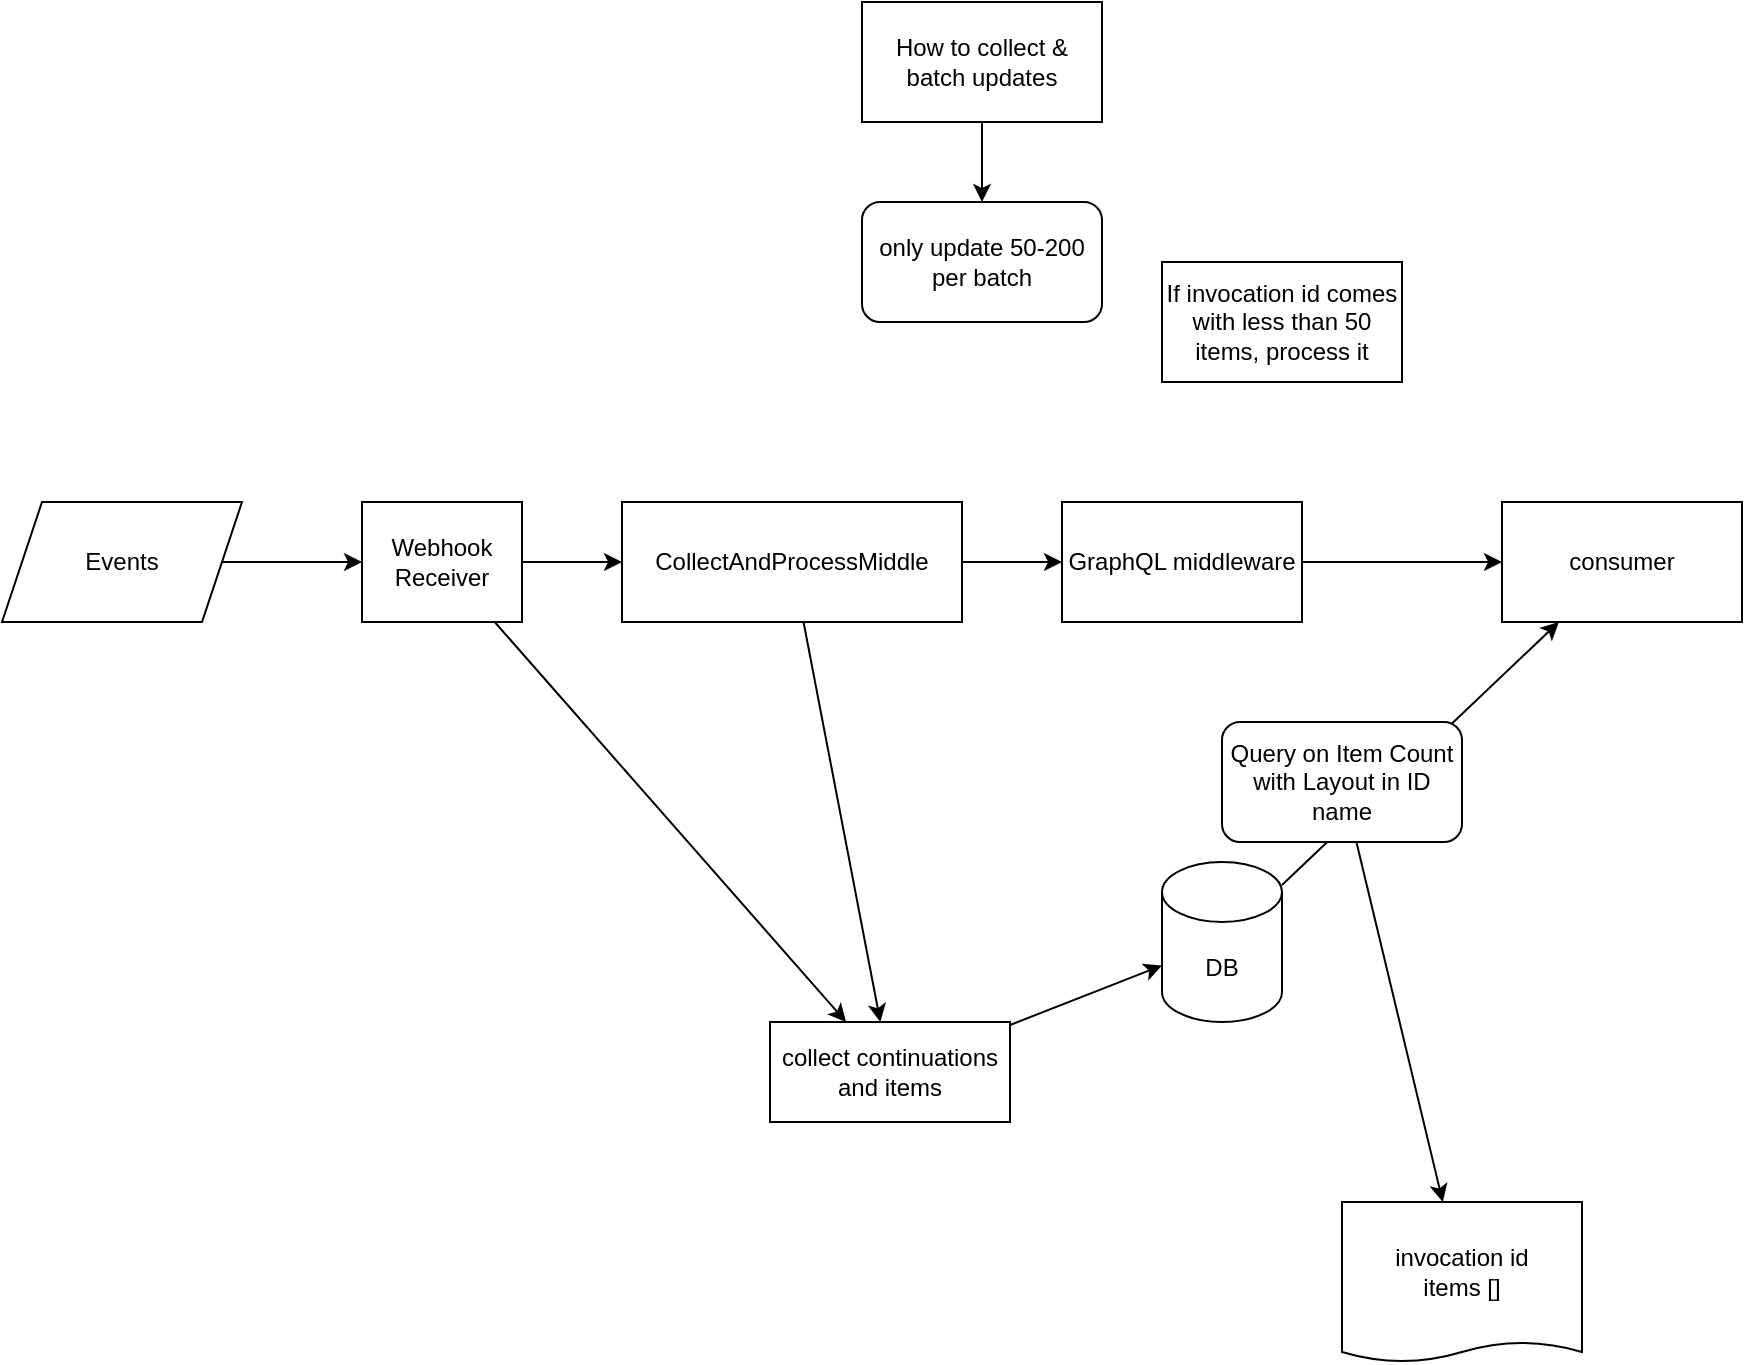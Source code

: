 <mxfile>
    <diagram id="djU-mohAxdQh8WrgZEcr" name="Page-1">
        <mxGraphModel dx="2040" dy="637" grid="1" gridSize="10" guides="1" tooltips="1" connect="1" arrows="1" fold="1" page="1" pageScale="1" pageWidth="827" pageHeight="1169" math="0" shadow="0">
            <root>
                <mxCell id="0"/>
                <mxCell id="1" parent="0"/>
                <mxCell id="8" style="edgeStyle=none;html=1;" edge="1" parent="1" source="2" target="7">
                    <mxGeometry relative="1" as="geometry"/>
                </mxCell>
                <mxCell id="2" value="How to collect &amp;amp; batch updates" style="rounded=0;whiteSpace=wrap;html=1;" vertex="1" parent="1">
                    <mxGeometry x="400" y="80" width="120" height="60" as="geometry"/>
                </mxCell>
                <mxCell id="7" value="only update 50-200 per batch" style="rounded=1;whiteSpace=wrap;html=1;" vertex="1" parent="1">
                    <mxGeometry x="400" y="180" width="120" height="60" as="geometry"/>
                </mxCell>
                <mxCell id="11" value="" style="edgeStyle=none;html=1;" edge="1" parent="1" source="9" target="13">
                    <mxGeometry relative="1" as="geometry">
                        <mxPoint x="280" y="360" as="targetPoint"/>
                    </mxGeometry>
                </mxCell>
                <mxCell id="9" value="Events" style="shape=parallelogram;perimeter=parallelogramPerimeter;whiteSpace=wrap;html=1;fixedSize=1;" vertex="1" parent="1">
                    <mxGeometry x="-30" y="330" width="120" height="60" as="geometry"/>
                </mxCell>
                <mxCell id="15" style="edgeStyle=none;html=1;" edge="1" parent="1" source="10" target="12">
                    <mxGeometry relative="1" as="geometry"/>
                </mxCell>
                <mxCell id="10" value="DB" style="shape=cylinder3;whiteSpace=wrap;html=1;boundedLbl=1;backgroundOutline=1;size=15;" vertex="1" parent="1">
                    <mxGeometry x="550" y="510" width="60" height="80" as="geometry"/>
                </mxCell>
                <mxCell id="12" value="consumer" style="rounded=0;whiteSpace=wrap;html=1;" vertex="1" parent="1">
                    <mxGeometry x="720" y="330" width="120" height="60" as="geometry"/>
                </mxCell>
                <mxCell id="14" style="edgeStyle=none;html=1;" edge="1" parent="1" source="13" target="20">
                    <mxGeometry relative="1" as="geometry"/>
                </mxCell>
                <mxCell id="23" style="edgeStyle=none;html=1;entryX=0;entryY=0.5;entryDx=0;entryDy=0;" edge="1" parent="1" source="13" target="22">
                    <mxGeometry relative="1" as="geometry"/>
                </mxCell>
                <mxCell id="13" value="Webhook Receiver" style="rounded=0;whiteSpace=wrap;html=1;" vertex="1" parent="1">
                    <mxGeometry x="150" y="330" width="80" height="60" as="geometry"/>
                </mxCell>
                <mxCell id="18" style="edgeStyle=none;html=1;" edge="1" parent="1" source="16" target="17">
                    <mxGeometry relative="1" as="geometry"/>
                </mxCell>
                <mxCell id="16" value="Query on Item Count&lt;div&gt;with Layout in ID name&lt;/div&gt;" style="rounded=1;whiteSpace=wrap;html=1;" vertex="1" parent="1">
                    <mxGeometry x="580" y="440" width="120" height="60" as="geometry"/>
                </mxCell>
                <mxCell id="17" value="invocation id&lt;div&gt;items []&lt;/div&gt;" style="shape=document;whiteSpace=wrap;html=1;boundedLbl=1;size=0.125;" vertex="1" parent="1">
                    <mxGeometry x="640" y="680" width="120" height="80" as="geometry"/>
                </mxCell>
                <mxCell id="19" value="If invocation id comes with less than 50 items, process it" style="rounded=0;whiteSpace=wrap;html=1;" vertex="1" parent="1">
                    <mxGeometry x="550" y="210" width="120" height="60" as="geometry"/>
                </mxCell>
                <mxCell id="25" style="edgeStyle=none;html=1;" edge="1" parent="1" source="20" target="10">
                    <mxGeometry relative="1" as="geometry"/>
                </mxCell>
                <mxCell id="20" value="collect continuations and items" style="rounded=0;whiteSpace=wrap;html=1;" vertex="1" parent="1">
                    <mxGeometry x="354" y="590" width="120" height="50" as="geometry"/>
                </mxCell>
                <mxCell id="24" style="edgeStyle=none;html=1;" edge="1" parent="1" source="22" target="20">
                    <mxGeometry relative="1" as="geometry"/>
                </mxCell>
                <mxCell id="27" style="edgeStyle=none;html=1;" edge="1" parent="1" source="22" target="26">
                    <mxGeometry relative="1" as="geometry"/>
                </mxCell>
                <mxCell id="22" value="CollectAndProcessMiddle" style="rounded=0;whiteSpace=wrap;html=1;" vertex="1" parent="1">
                    <mxGeometry x="280" y="330" width="170" height="60" as="geometry"/>
                </mxCell>
                <mxCell id="28" style="edgeStyle=none;html=1;" edge="1" parent="1" source="26" target="12">
                    <mxGeometry relative="1" as="geometry"/>
                </mxCell>
                <mxCell id="26" value="GraphQL middleware" style="rounded=0;whiteSpace=wrap;html=1;" vertex="1" parent="1">
                    <mxGeometry x="500" y="330" width="120" height="60" as="geometry"/>
                </mxCell>
            </root>
        </mxGraphModel>
    </diagram>
</mxfile>